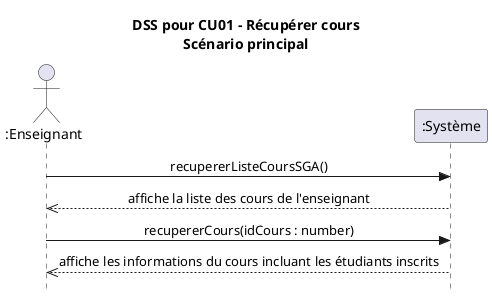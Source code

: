 @startuml
skinparam style strictuml
skinparam defaultfontname Verdana
skinparam sequence {
    MessageAlign center
}
title DSS pour <b>CU01 - Récupérer cours</b>\nScénario principal
actor ":Enseignant" as e
participant ":Système" as s
e->s : recupererListeCoursSGA()
e<<--s : affiche la liste des cours de l'enseignant
e->s : recupererCours(idCours : number)
e<<--s : affiche les informations du cours incluant les étudiants inscrits
@enduml